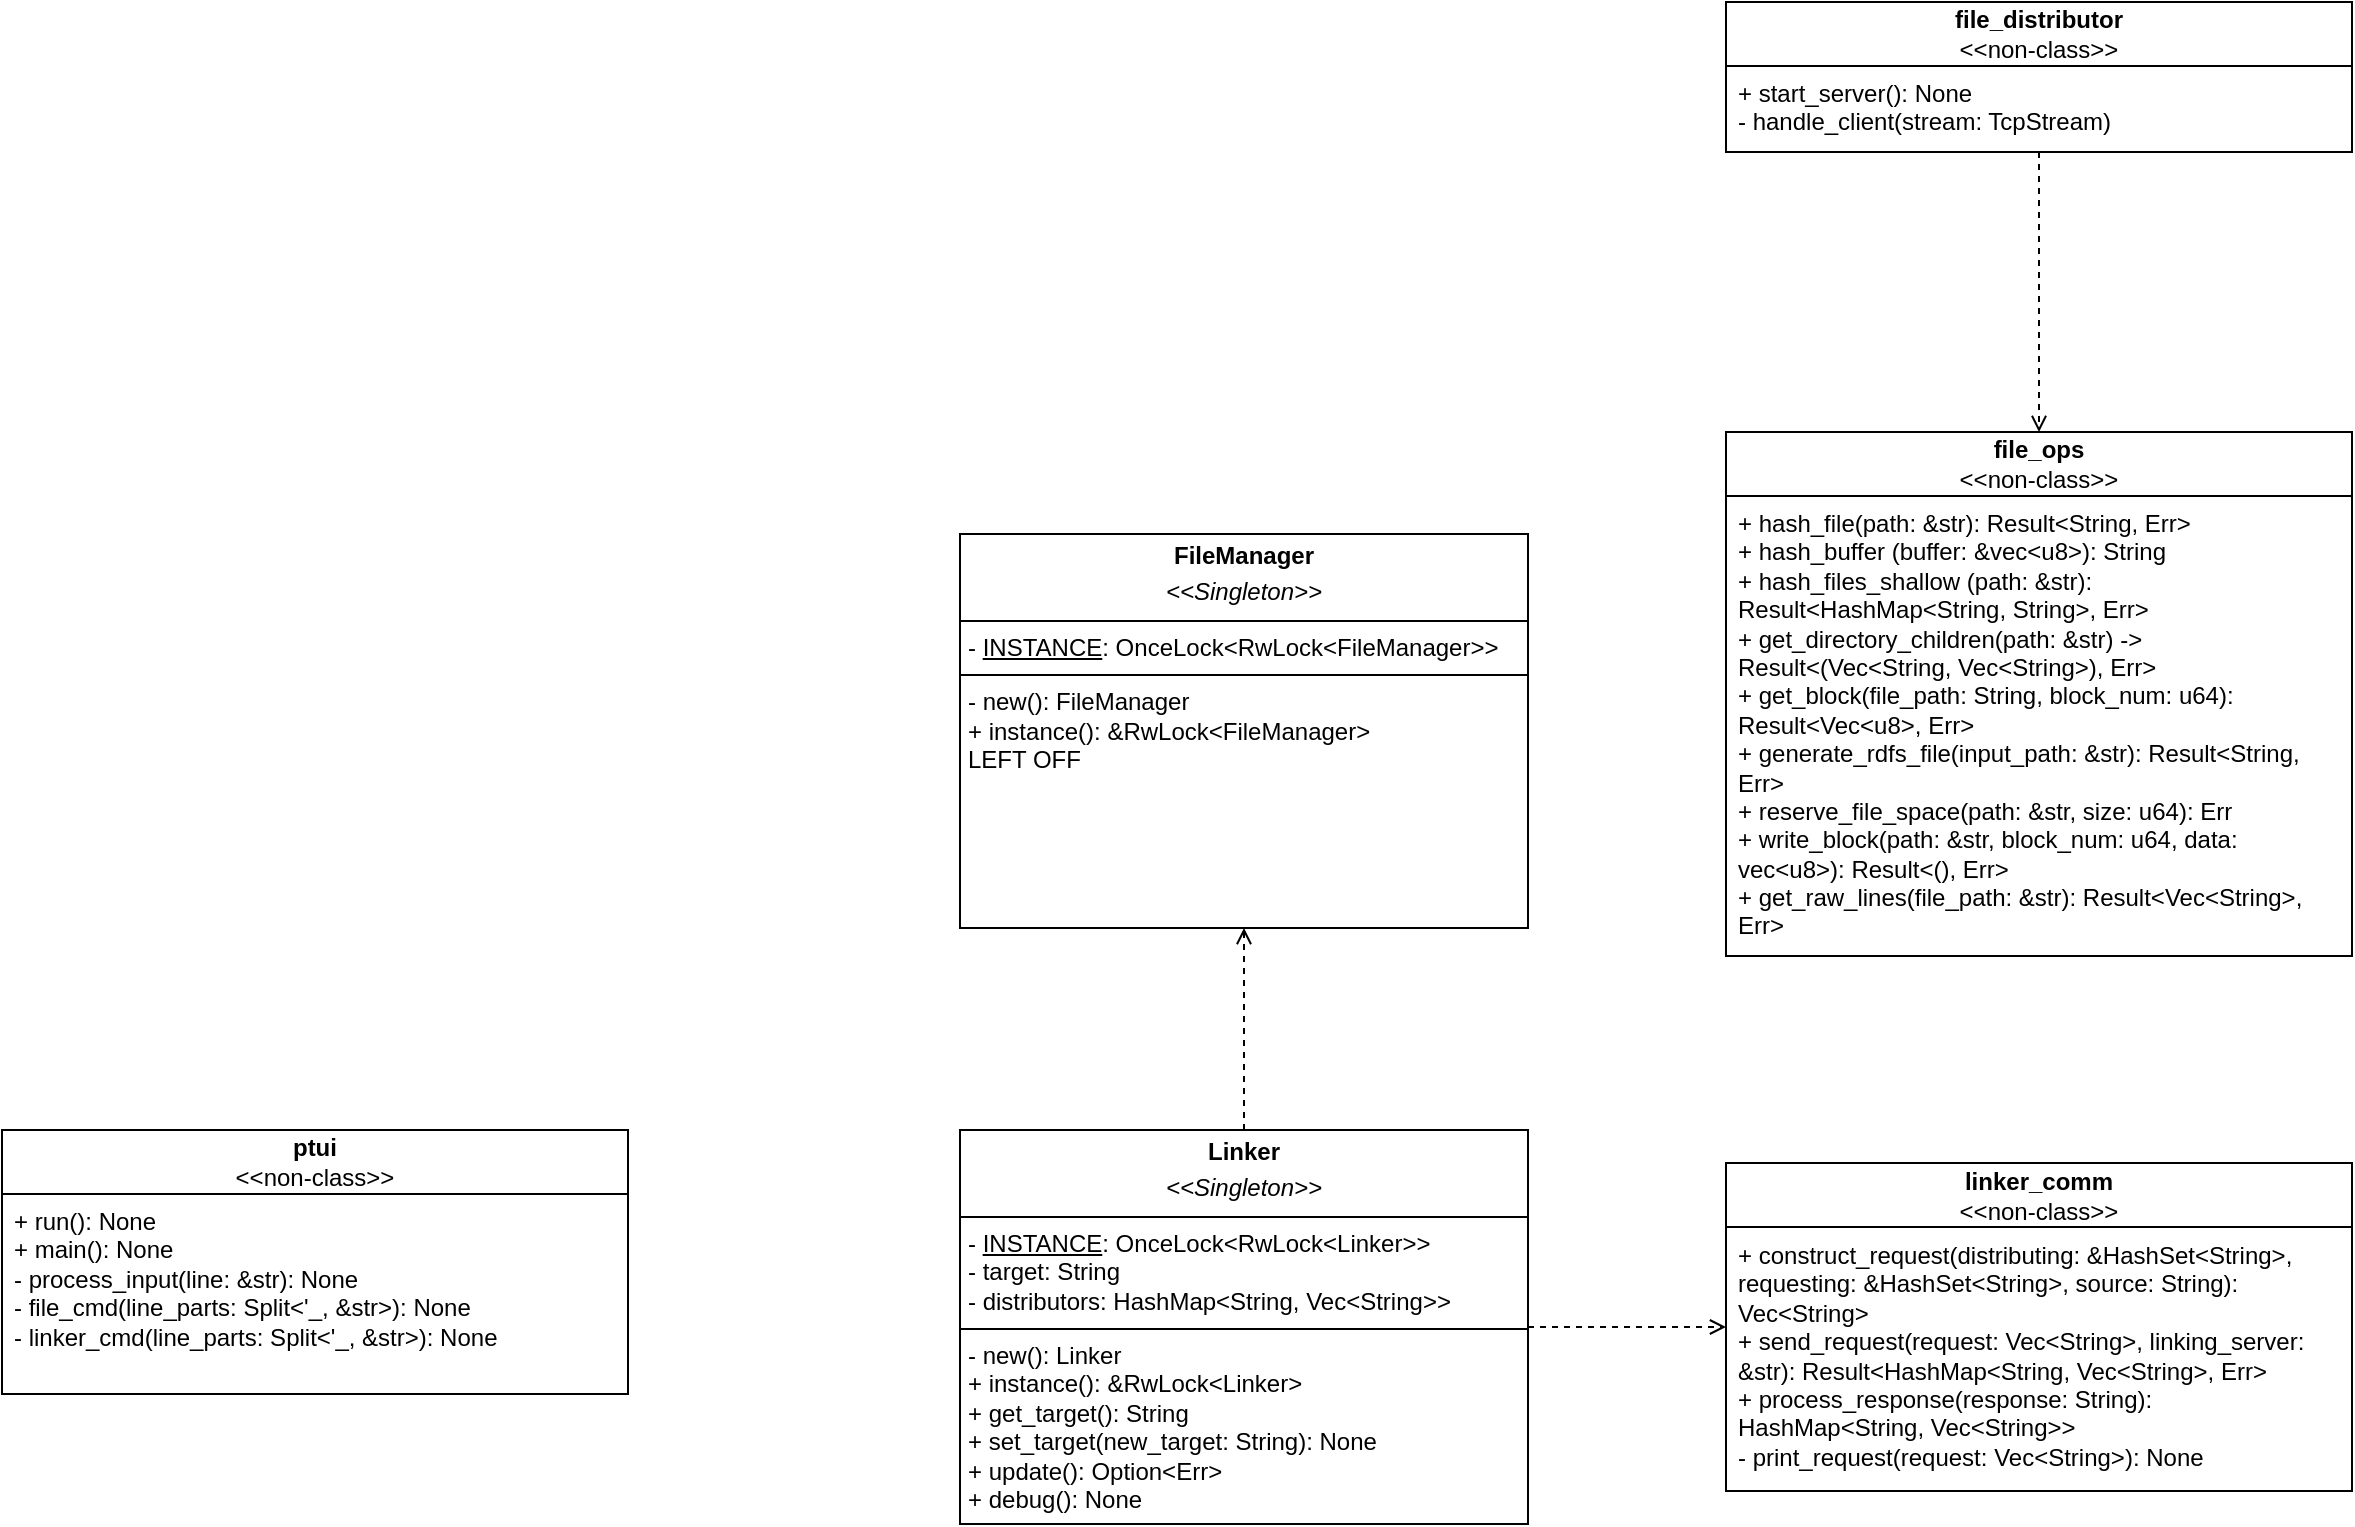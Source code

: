 <mxfile version="26.0.16">
  <diagram name="Page-1" id="CfeA5UuGD7TuuOps8YN1">
    <mxGraphModel dx="1041" dy="1107" grid="0" gridSize="10" guides="1" tooltips="1" connect="1" arrows="1" fold="1" page="0" pageScale="1" pageWidth="850" pageHeight="1100" math="0" shadow="0">
      <root>
        <mxCell id="0" />
        <mxCell id="1" parent="0" />
        <mxCell id="18WQXgXfnGOnwOxeG2_K-1" value="&lt;b&gt;file_ops&lt;/b&gt;&lt;div&gt;&amp;lt;&amp;lt;non-class&amp;gt;&amp;gt;&lt;/div&gt;" style="swimlane;fontStyle=0;childLayout=stackLayout;horizontal=1;startSize=32;fillColor=none;horizontalStack=0;resizeParent=1;resizeParentMax=0;resizeLast=0;collapsible=1;marginBottom=0;whiteSpace=wrap;html=1;" vertex="1" parent="1">
          <mxGeometry x="353" y="-155" width="313" height="262" as="geometry" />
        </mxCell>
        <mxCell id="18WQXgXfnGOnwOxeG2_K-2" value="+ hash_file(path: &amp;amp;str): Result&amp;lt;String, Err&amp;gt;&lt;div&gt;+ hash_buffer (buffer: &amp;amp;vec&amp;lt;u8&amp;gt;): String&lt;/div&gt;&lt;div&gt;+ hash_files_shallow (path: &amp;amp;str): Result&amp;lt;HashMap&amp;lt;String, String&amp;gt;, Err&amp;gt;&lt;/div&gt;&lt;div&gt;+ get_directory_children(path: &amp;amp;str) -&amp;gt; Result&amp;lt;(Vec&amp;lt;String, Vec&amp;lt;String&amp;gt;), Err&amp;gt;&lt;/div&gt;&lt;div&gt;+ get_block(file_path: String, block_num: u64): Result&amp;lt;Vec&amp;lt;u8&amp;gt;, Err&amp;gt;&lt;/div&gt;&lt;div&gt;+ generate_rdfs_file(input_path: &amp;amp;str): Result&amp;lt;String, Err&amp;gt;&lt;/div&gt;&lt;div&gt;+ reserve_file_space(path: &amp;amp;str, size: u64): Err&lt;/div&gt;&lt;div&gt;+ write_block(path: &amp;amp;str, block_num: u64, data: vec&amp;lt;u8&amp;gt;): Result&amp;lt;(), Err&amp;gt;&lt;/div&gt;&lt;div&gt;+ get_raw_lines(file_path: &amp;amp;str): Result&amp;lt;Vec&amp;lt;String&amp;gt;, Err&amp;gt;&lt;/div&gt;&lt;div&gt;&lt;br&gt;&lt;/div&gt;" style="text;strokeColor=none;fillColor=none;align=left;verticalAlign=top;spacingLeft=4;spacingRight=4;overflow=hidden;rotatable=0;points=[[0,0.5],[1,0.5]];portConstraint=eastwest;whiteSpace=wrap;html=1;" vertex="1" parent="18WQXgXfnGOnwOxeG2_K-1">
          <mxGeometry y="32" width="313" height="230" as="geometry" />
        </mxCell>
        <mxCell id="18WQXgXfnGOnwOxeG2_K-5" value="&lt;b&gt;ptui&lt;/b&gt;&lt;br&gt;&lt;div&gt;&amp;lt;&amp;lt;non-class&amp;gt;&amp;gt;&lt;/div&gt;" style="swimlane;fontStyle=0;childLayout=stackLayout;horizontal=1;startSize=32;fillColor=none;horizontalStack=0;resizeParent=1;resizeParentMax=0;resizeLast=0;collapsible=1;marginBottom=0;whiteSpace=wrap;html=1;" vertex="1" parent="1">
          <mxGeometry x="-509" y="194" width="313" height="132" as="geometry" />
        </mxCell>
        <mxCell id="18WQXgXfnGOnwOxeG2_K-6" value="&lt;div&gt;+ run(): None&lt;/div&gt;&lt;div&gt;+ main(): None&lt;/div&gt;&lt;div&gt;- process_input(line: &amp;amp;str): None&lt;/div&gt;&lt;div&gt;- file_cmd(line_parts: Split&amp;lt;&#39;_, &amp;amp;str&amp;gt;): None&lt;/div&gt;&lt;div&gt;- linker_cmd(&lt;span style=&quot;background-color: transparent; color: light-dark(rgb(0, 0, 0), rgb(255, 255, 255));&quot;&gt;line_parts: Split&amp;lt;&#39;_, &amp;amp;str&amp;gt;): None&lt;/span&gt;&lt;/div&gt;&lt;div&gt;&lt;br&gt;&lt;/div&gt;" style="text;strokeColor=none;fillColor=none;align=left;verticalAlign=top;spacingLeft=4;spacingRight=4;overflow=hidden;rotatable=0;points=[[0,0.5],[1,0.5]];portConstraint=eastwest;whiteSpace=wrap;html=1;" vertex="1" parent="18WQXgXfnGOnwOxeG2_K-5">
          <mxGeometry y="32" width="313" height="100" as="geometry" />
        </mxCell>
        <mxCell id="18WQXgXfnGOnwOxeG2_K-9" style="edgeStyle=orthogonalEdgeStyle;rounded=0;orthogonalLoop=1;jettySize=auto;html=1;entryX=0.5;entryY=0;entryDx=0;entryDy=0;dashed=1;endArrow=open;endFill=0;" edge="1" parent="1" source="18WQXgXfnGOnwOxeG2_K-7" target="18WQXgXfnGOnwOxeG2_K-1">
          <mxGeometry relative="1" as="geometry" />
        </mxCell>
        <mxCell id="18WQXgXfnGOnwOxeG2_K-7" value="&lt;b&gt;file_distributor&lt;/b&gt;&lt;br&gt;&lt;div&gt;&amp;lt;&amp;lt;non-class&amp;gt;&amp;gt;&lt;/div&gt;" style="swimlane;fontStyle=0;childLayout=stackLayout;horizontal=1;startSize=32;fillColor=none;horizontalStack=0;resizeParent=1;resizeParentMax=0;resizeLast=0;collapsible=1;marginBottom=0;whiteSpace=wrap;html=1;" vertex="1" parent="1">
          <mxGeometry x="353" y="-370" width="313" height="75" as="geometry" />
        </mxCell>
        <mxCell id="18WQXgXfnGOnwOxeG2_K-8" value="&lt;div&gt;+ start_server(): None&lt;/div&gt;&lt;div&gt;- handle_client(stream: TcpStream)&lt;/div&gt;" style="text;strokeColor=none;fillColor=none;align=left;verticalAlign=top;spacingLeft=4;spacingRight=4;overflow=hidden;rotatable=0;points=[[0,0.5],[1,0.5]];portConstraint=eastwest;whiteSpace=wrap;html=1;" vertex="1" parent="18WQXgXfnGOnwOxeG2_K-7">
          <mxGeometry y="32" width="313" height="43" as="geometry" />
        </mxCell>
        <mxCell id="18WQXgXfnGOnwOxeG2_K-14" style="edgeStyle=orthogonalEdgeStyle;rounded=0;orthogonalLoop=1;jettySize=auto;html=1;exitX=1;exitY=0.5;exitDx=0;exitDy=0;entryX=0;entryY=0.5;entryDx=0;entryDy=0;dashed=1;endArrow=open;endFill=0;" edge="1" parent="1" source="18WQXgXfnGOnwOxeG2_K-10" target="18WQXgXfnGOnwOxeG2_K-12">
          <mxGeometry relative="1" as="geometry" />
        </mxCell>
        <mxCell id="18WQXgXfnGOnwOxeG2_K-16" style="edgeStyle=orthogonalEdgeStyle;rounded=0;orthogonalLoop=1;jettySize=auto;html=1;dashed=1;endArrow=open;endFill=0;" edge="1" parent="1" source="18WQXgXfnGOnwOxeG2_K-10" target="18WQXgXfnGOnwOxeG2_K-15">
          <mxGeometry relative="1" as="geometry" />
        </mxCell>
        <mxCell id="18WQXgXfnGOnwOxeG2_K-10" value="&lt;p style=&quot;margin:0px;margin-top:4px;text-align:center;&quot;&gt;&lt;b&gt;Linker&lt;/b&gt;&lt;/p&gt;&lt;p style=&quot;margin:0px;margin-top:4px;text-align:center;&quot;&gt;&lt;i&gt;&amp;lt;&amp;lt;Singleton&amp;gt;&amp;gt;&lt;/i&gt;&lt;b&gt;&lt;/b&gt;&lt;/p&gt;&lt;hr size=&quot;1&quot; style=&quot;border-style:solid;&quot;&gt;&lt;p style=&quot;margin:0px;margin-left:4px;&quot;&gt;- &lt;u&gt;INSTANCE&lt;/u&gt;: OnceLock&amp;lt;RwLock&amp;lt;Linker&amp;gt;&amp;gt;&lt;/p&gt;&lt;p style=&quot;margin:0px;margin-left:4px;&quot;&gt;- target: String&lt;/p&gt;&lt;p style=&quot;margin:0px;margin-left:4px;&quot;&gt;- distributors: HashMap&amp;lt;String, Vec&amp;lt;String&amp;gt;&amp;gt;&lt;/p&gt;&lt;hr size=&quot;1&quot; style=&quot;border-style:solid;&quot;&gt;&lt;p style=&quot;margin:0px;margin-left:4px;&quot;&gt;- new(): Linker&lt;/p&gt;&lt;p style=&quot;margin:0px;margin-left:4px;&quot;&gt;+ instance(): &amp;amp;RwLock&amp;lt;Linker&amp;gt;&lt;/p&gt;&lt;p style=&quot;margin:0px;margin-left:4px;&quot;&gt;+ get_target(): String&lt;/p&gt;&lt;p style=&quot;margin:0px;margin-left:4px;&quot;&gt;+ set_target(new_target: String): None&lt;/p&gt;&lt;p style=&quot;margin:0px;margin-left:4px;&quot;&gt;+ update(): Option&amp;lt;Err&amp;gt;&lt;/p&gt;&lt;p style=&quot;margin:0px;margin-left:4px;&quot;&gt;+ debug(): None&lt;/p&gt;" style="verticalAlign=top;align=left;overflow=fill;html=1;whiteSpace=wrap;" vertex="1" parent="1">
          <mxGeometry x="-30" y="194" width="284" height="197" as="geometry" />
        </mxCell>
        <mxCell id="18WQXgXfnGOnwOxeG2_K-12" value="&lt;b&gt;linker_comm&lt;/b&gt;&lt;div&gt;&amp;lt;&amp;lt;non-class&amp;gt;&amp;gt;&lt;/div&gt;" style="swimlane;fontStyle=0;childLayout=stackLayout;horizontal=1;startSize=32;fillColor=none;horizontalStack=0;resizeParent=1;resizeParentMax=0;resizeLast=0;collapsible=1;marginBottom=0;whiteSpace=wrap;html=1;" vertex="1" parent="1">
          <mxGeometry x="353" y="210.5" width="313" height="164" as="geometry" />
        </mxCell>
        <mxCell id="18WQXgXfnGOnwOxeG2_K-13" value="&lt;div&gt;+ construct_request(distributing: &amp;amp;HashSet&amp;lt;String&amp;gt;, requesting: &amp;amp;HashSet&amp;lt;String&amp;gt;, source: String): Vec&amp;lt;String&amp;gt;&lt;/div&gt;&lt;div&gt;+ send_request(request: Vec&amp;lt;String&amp;gt;, linking_server: &amp;amp;str): Result&amp;lt;HashMap&amp;lt;String, Vec&amp;lt;String&amp;gt;, Err&amp;gt;&lt;/div&gt;&lt;div&gt;+ process_response(response: String): HashMap&amp;lt;String, Vec&amp;lt;String&amp;gt;&amp;gt;&lt;/div&gt;&lt;div&gt;- print_request(request: Vec&amp;lt;String&amp;gt;): None&lt;/div&gt;&lt;div&gt;&lt;br&gt;&lt;/div&gt;" style="text;strokeColor=none;fillColor=none;align=left;verticalAlign=top;spacingLeft=4;spacingRight=4;overflow=hidden;rotatable=0;points=[[0,0.5],[1,0.5]];portConstraint=eastwest;whiteSpace=wrap;html=1;" vertex="1" parent="18WQXgXfnGOnwOxeG2_K-12">
          <mxGeometry y="32" width="313" height="132" as="geometry" />
        </mxCell>
        <mxCell id="18WQXgXfnGOnwOxeG2_K-15" value="&lt;p style=&quot;margin:0px;margin-top:4px;text-align:center;&quot;&gt;&lt;b&gt;FileManager&lt;/b&gt;&lt;/p&gt;&lt;p style=&quot;margin:0px;margin-top:4px;text-align:center;&quot;&gt;&lt;i&gt;&amp;lt;&amp;lt;Singleton&amp;gt;&amp;gt;&lt;/i&gt;&lt;b&gt;&lt;/b&gt;&lt;/p&gt;&lt;hr size=&quot;1&quot; style=&quot;border-style:solid;&quot;&gt;&lt;p style=&quot;margin:0px;margin-left:4px;&quot;&gt;- &lt;u&gt;INSTANCE&lt;/u&gt;: OnceLock&amp;lt;RwLock&amp;lt;FileManager&amp;gt;&amp;gt;&lt;/p&gt;&lt;hr size=&quot;1&quot; style=&quot;border-style:solid;&quot;&gt;&lt;p style=&quot;margin:0px;margin-left:4px;&quot;&gt;- new(): FileManager&lt;/p&gt;&lt;p style=&quot;margin:0px;margin-left:4px;&quot;&gt;+ instance(): &amp;amp;RwLock&amp;lt;FileManager&amp;gt;&lt;/p&gt;&lt;p style=&quot;margin:0px;margin-left:4px;&quot;&gt;LEFT OFF&lt;/p&gt;&lt;p style=&quot;margin:0px;margin-left:4px;&quot;&gt;&lt;br&gt;&lt;/p&gt;" style="verticalAlign=top;align=left;overflow=fill;html=1;whiteSpace=wrap;" vertex="1" parent="1">
          <mxGeometry x="-30" y="-104" width="284" height="197" as="geometry" />
        </mxCell>
      </root>
    </mxGraphModel>
  </diagram>
</mxfile>
